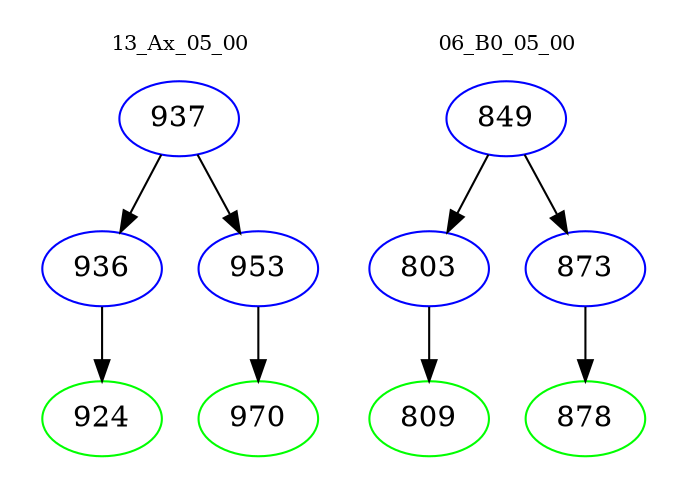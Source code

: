 digraph{
subgraph cluster_0 {
color = white
label = "13_Ax_05_00";
fontsize=10;
T0_937 [label="937", color="blue"]
T0_937 -> T0_936 [color="black"]
T0_936 [label="936", color="blue"]
T0_936 -> T0_924 [color="black"]
T0_924 [label="924", color="green"]
T0_937 -> T0_953 [color="black"]
T0_953 [label="953", color="blue"]
T0_953 -> T0_970 [color="black"]
T0_970 [label="970", color="green"]
}
subgraph cluster_1 {
color = white
label = "06_B0_05_00";
fontsize=10;
T1_849 [label="849", color="blue"]
T1_849 -> T1_803 [color="black"]
T1_803 [label="803", color="blue"]
T1_803 -> T1_809 [color="black"]
T1_809 [label="809", color="green"]
T1_849 -> T1_873 [color="black"]
T1_873 [label="873", color="blue"]
T1_873 -> T1_878 [color="black"]
T1_878 [label="878", color="green"]
}
}
